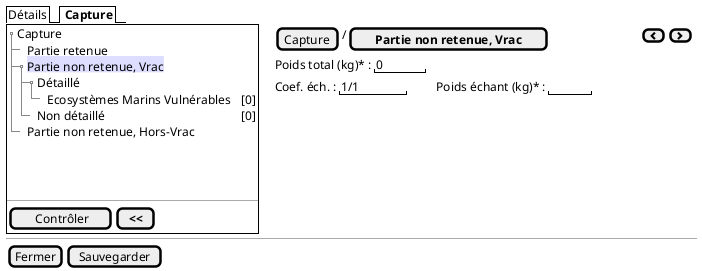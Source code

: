 @startsalt
{
  {/ Détails | <b> Capture }
  {+
   {T
       + Capture
       ++ Partie retenue
       ++ <back:#DDF>Partie non retenue, Vrac
       +++ Détaillé
       ++++ Ecosystèmes Marins Vulnérables | <color:black>[0]
       +++ Non détaillé | <color:black>[0]
       ++ Partie non retenue, Hors-Vrac
   }
    .
    .
    .
   --
   {
      [<&checkmark> Contrôler] | [ <b><< ]
   }
  } | . | {
    { [Capture] | / | [<b>Partie non retenue, Vrac] | . | . | . | . | . | . | . | . | . | . | . | . | . | . | . | . | . | { [<&chevron-left>] | [<&chevron-right>] } }

    {Poids total (kg)* : | " 0    " | . | . | . | . | . | . | . | . | . | . | . | . | . | . | . | . | . | . | . | . | . | . | . | . | . | . | . | . | . | . | . | . | . | . | . | . | . | . |  }

    {Coef. éch. : | " 1/1    " | . | . | . | . | . |  Poids échant (kg)* : | "     " }


    }
  -- | -- | --
  { [Fermer] | [Sauvegarder] }
}
@endsalt

